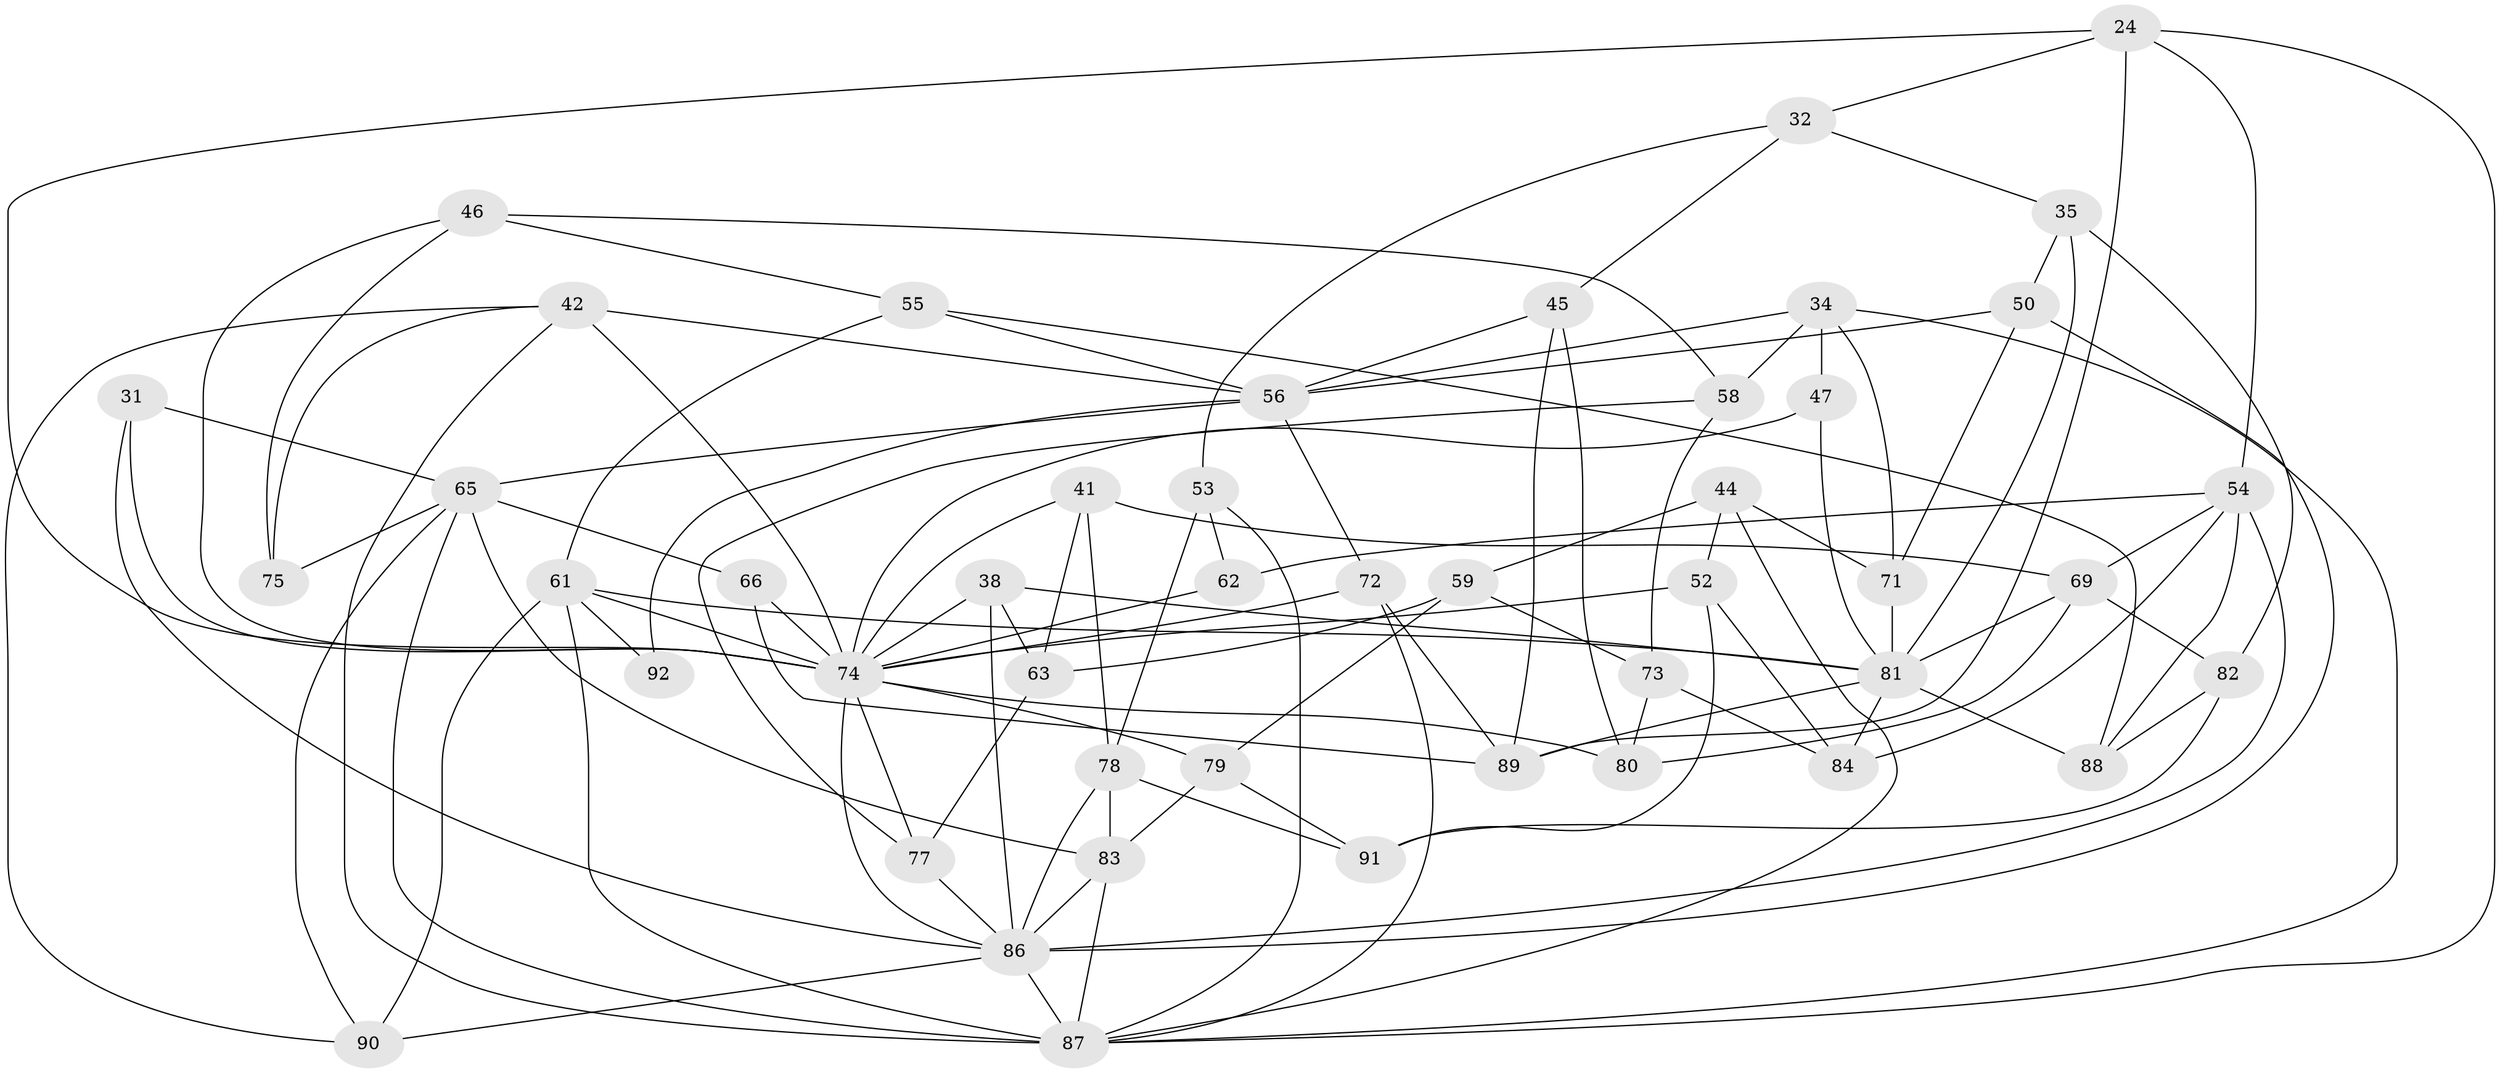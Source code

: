 // original degree distribution, {4: 1.0}
// Generated by graph-tools (version 1.1) at 2025/01/03/04/25 22:01:19]
// undirected, 46 vertices, 112 edges
graph export_dot {
graph [start="1"]
  node [color=gray90,style=filled];
  24 [super="+10+11"];
  31;
  32;
  34 [super="+8"];
  35;
  38;
  41;
  42 [super="+37+29"];
  44;
  45;
  46;
  47;
  50 [super="+43"];
  52;
  53;
  54 [super="+22"];
  55;
  56 [super="+13+25+40"];
  58;
  59;
  61 [super="+51"];
  62;
  63;
  65 [super="+3+7+33"];
  66 [super="+28"];
  69 [super="+57"];
  71;
  72 [super="+1"];
  73;
  74 [super="+6+23+21+39+64+67"];
  75;
  77 [super="+68"];
  78 [super="+76"];
  79;
  80;
  81 [super="+15+16+19"];
  82;
  83 [super="+20"];
  84;
  86 [super="+60+49"];
  87 [super="+70"];
  88;
  89 [super="+85"];
  90;
  91;
  92;
  24 -- 32;
  24 -- 89;
  24 -- 87 [weight=2];
  24 -- 74 [weight=3];
  24 -- 54;
  31 -- 65;
  31 -- 74 [weight=2];
  31 -- 86;
  32 -- 45;
  32 -- 35;
  32 -- 53;
  34 -- 47 [weight=2];
  34 -- 58;
  34 -- 71;
  34 -- 87;
  34 -- 56;
  35 -- 50;
  35 -- 82;
  35 -- 81;
  38 -- 63;
  38 -- 81;
  38 -- 74;
  38 -- 86;
  41 -- 78;
  41 -- 63;
  41 -- 69;
  41 -- 74;
  42 -- 75 [weight=2];
  42 -- 74 [weight=2];
  42 -- 56 [weight=2];
  42 -- 90;
  42 -- 87;
  44 -- 59;
  44 -- 71;
  44 -- 52;
  44 -- 87;
  45 -- 56;
  45 -- 89;
  45 -- 80;
  46 -- 75;
  46 -- 55;
  46 -- 58;
  46 -- 74;
  47 -- 74;
  47 -- 81;
  50 -- 56 [weight=2];
  50 -- 71;
  50 -- 86 [weight=2];
  52 -- 91;
  52 -- 84;
  52 -- 74;
  53 -- 62;
  53 -- 87;
  53 -- 78;
  54 -- 84;
  54 -- 69;
  54 -- 88;
  54 -- 62;
  54 -- 86;
  55 -- 61;
  55 -- 56;
  55 -- 88;
  56 -- 92 [weight=2];
  56 -- 65 [weight=2];
  56 -- 72;
  58 -- 73;
  58 -- 77;
  59 -- 63;
  59 -- 79;
  59 -- 73;
  61 -- 90;
  61 -- 87 [weight=2];
  61 -- 74;
  61 -- 92 [weight=2];
  61 -- 81;
  62 -- 74 [weight=2];
  63 -- 77;
  65 -- 66 [weight=2];
  65 -- 87 [weight=2];
  65 -- 90;
  65 -- 75;
  65 -- 83;
  66 -- 89;
  66 -- 74 [weight=3];
  69 -- 81 [weight=2];
  69 -- 82;
  69 -- 80;
  71 -- 81;
  72 -- 89 [weight=2];
  72 -- 74 [weight=2];
  72 -- 87;
  73 -- 84;
  73 -- 80;
  74 -- 79;
  74 -- 77;
  74 -- 86;
  74 -- 80;
  77 -- 86 [weight=3];
  78 -- 83 [weight=2];
  78 -- 91;
  78 -- 86;
  79 -- 91;
  79 -- 83;
  81 -- 88;
  81 -- 84;
  81 -- 89;
  82 -- 88;
  82 -- 91;
  83 -- 87;
  83 -- 86;
  86 -- 87 [weight=2];
  86 -- 90;
}
